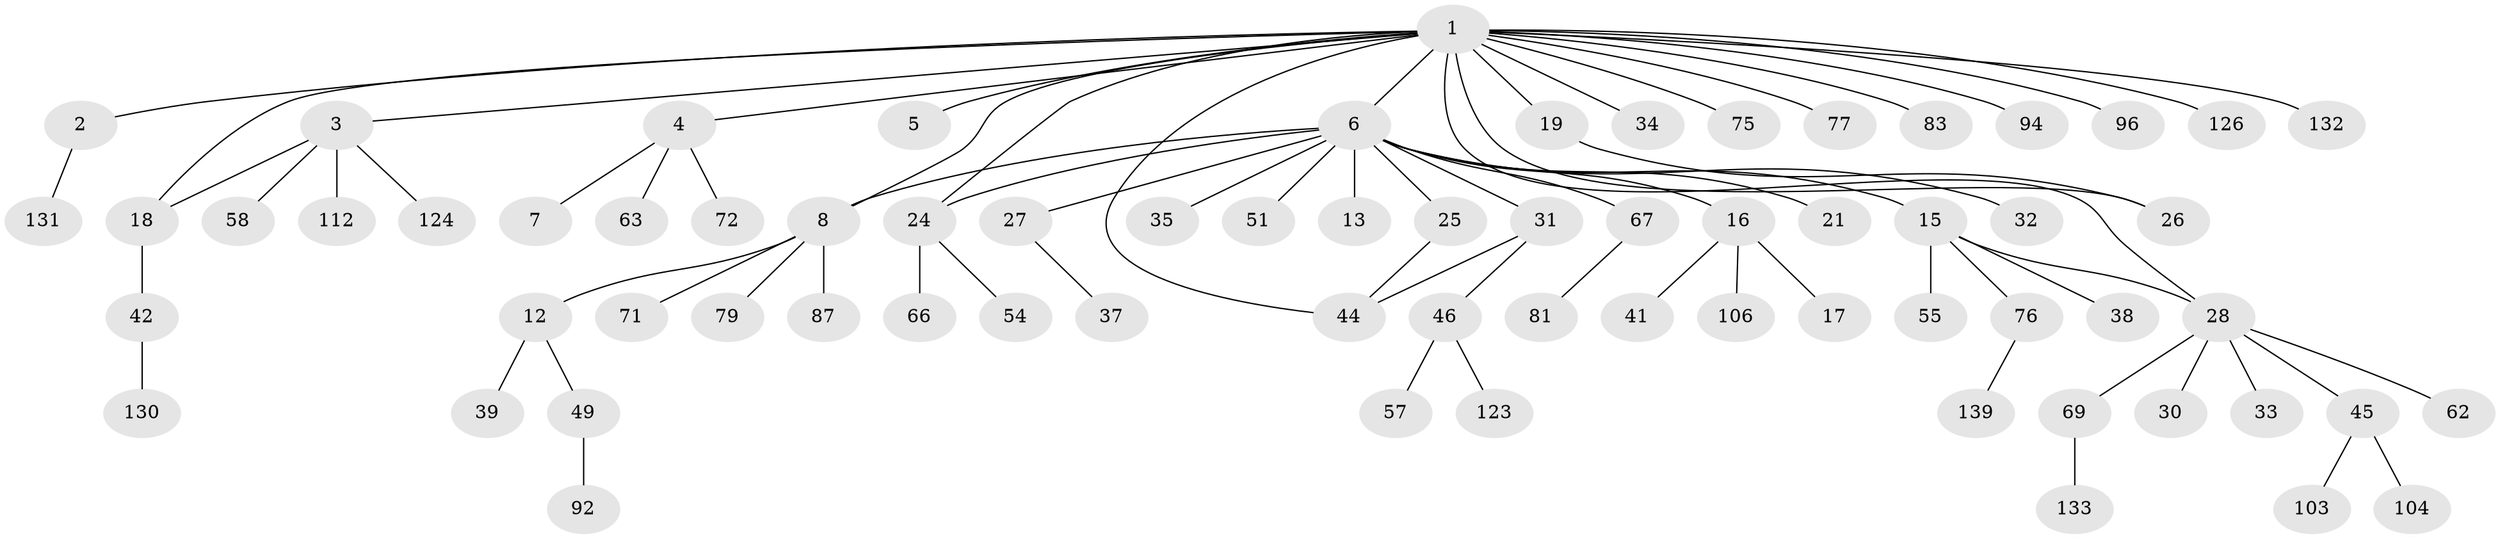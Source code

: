 // original degree distribution, {20: 0.007142857142857143, 2: 0.17857142857142858, 5: 0.03571428571428571, 7: 0.02142857142857143, 1: 0.6, 10: 0.007142857142857143, 11: 0.007142857142857143, 3: 0.10714285714285714, 6: 0.02142857142857143, 8: 0.007142857142857143, 4: 0.007142857142857143}
// Generated by graph-tools (version 1.1) at 2025/14/03/09/25 04:14:41]
// undirected, 70 vertices, 76 edges
graph export_dot {
graph [start="1"]
  node [color=gray90,style=filled];
  1;
  2;
  3;
  4 [super="+122+109+93"];
  5;
  6 [super="+9+108+118+110+68"];
  7;
  8 [super="+10+74"];
  12 [super="+14+102+107+137+117"];
  13 [super="+61"];
  15 [super="+47+84+29+43"];
  16 [super="+70"];
  17 [super="+97+22+73+53"];
  18;
  19;
  21 [super="+65+50"];
  24 [super="+80+36"];
  25 [super="+56"];
  26 [super="+52"];
  27;
  28 [super="+60"];
  30;
  31;
  32;
  33;
  34 [super="+82+128+135+40"];
  35 [super="+113"];
  37;
  38;
  39;
  41;
  42;
  44 [super="+134"];
  45;
  46;
  49;
  51;
  54;
  55;
  57;
  58;
  62;
  63;
  66;
  67;
  69;
  71;
  72;
  75 [super="+136"];
  76;
  77 [super="+78+125"];
  79;
  81;
  83;
  87 [super="+129"];
  92;
  94;
  96;
  103;
  104;
  106;
  112;
  123;
  124;
  126;
  130;
  131;
  132;
  133;
  139;
  1 -- 2;
  1 -- 3;
  1 -- 4;
  1 -- 5;
  1 -- 6;
  1 -- 8;
  1 -- 18;
  1 -- 19;
  1 -- 28;
  1 -- 34;
  1 -- 75;
  1 -- 77;
  1 -- 83;
  1 -- 94;
  1 -- 96;
  1 -- 126;
  1 -- 132;
  1 -- 44;
  1 -- 24;
  1 -- 26;
  2 -- 131;
  3 -- 18;
  3 -- 58;
  3 -- 112;
  3 -- 124;
  4 -- 7;
  4 -- 63;
  4 -- 72;
  6 -- 8;
  6 -- 13;
  6 -- 21;
  6 -- 35;
  6 -- 32;
  6 -- 67;
  6 -- 15;
  6 -- 16;
  6 -- 51;
  6 -- 24;
  6 -- 25;
  6 -- 27;
  6 -- 31;
  8 -- 12;
  8 -- 71;
  8 -- 87;
  8 -- 79;
  12 -- 49;
  12 -- 39;
  15 -- 55;
  15 -- 38;
  15 -- 28;
  15 -- 76;
  16 -- 17;
  16 -- 41;
  16 -- 106;
  18 -- 42;
  19 -- 26;
  24 -- 66;
  24 -- 54;
  25 -- 44;
  27 -- 37;
  28 -- 30;
  28 -- 33;
  28 -- 45;
  28 -- 62;
  28 -- 69;
  31 -- 44;
  31 -- 46;
  42 -- 130;
  45 -- 103;
  45 -- 104;
  46 -- 57;
  46 -- 123;
  49 -- 92;
  67 -- 81;
  69 -- 133;
  76 -- 139;
}
